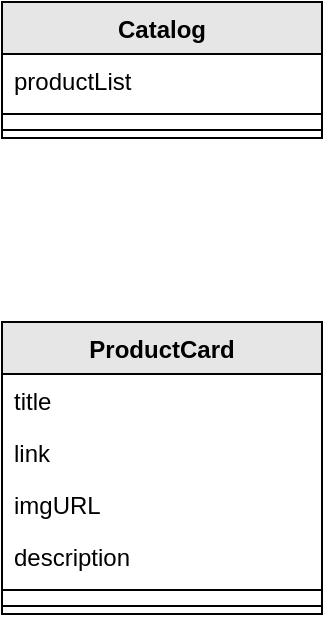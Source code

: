 <mxfile version="13.0.3" type="device"><diagram id="55iOoJXxLmtc7ieSZoHD" name="Page-1"><mxGraphModel dx="926" dy="432" grid="1" gridSize="10" guides="1" tooltips="1" connect="1" arrows="1" fold="1" page="1" pageScale="1" pageWidth="850" pageHeight="1100" math="0" shadow="0"><root><mxCell id="0"/><mxCell id="1" parent="0"/><mxCell id="mjDsppxI6nlZN-hLmQxL-1" value="Catalog" style="swimlane;fontStyle=1;align=center;verticalAlign=top;childLayout=stackLayout;horizontal=1;startSize=26;horizontalStack=0;resizeParent=1;resizeParentMax=0;resizeLast=0;collapsible=1;marginBottom=0;strokeColor=#000000;fillColor=#E6E6E6;gradientColor=none;" vertex="1" parent="1"><mxGeometry x="40" y="200" width="160" height="68" as="geometry"/></mxCell><mxCell id="mjDsppxI6nlZN-hLmQxL-2" value="productList" style="text;strokeColor=none;fillColor=none;align=left;verticalAlign=top;spacingLeft=4;spacingRight=4;overflow=hidden;rotatable=0;points=[[0,0.5],[1,0.5]];portConstraint=eastwest;" vertex="1" parent="mjDsppxI6nlZN-hLmQxL-1"><mxGeometry y="26" width="160" height="26" as="geometry"/></mxCell><mxCell id="mjDsppxI6nlZN-hLmQxL-3" value="" style="line;strokeWidth=1;fillColor=none;align=left;verticalAlign=middle;spacingTop=-1;spacingLeft=3;spacingRight=3;rotatable=0;labelPosition=right;points=[];portConstraint=eastwest;" vertex="1" parent="mjDsppxI6nlZN-hLmQxL-1"><mxGeometry y="52" width="160" height="8" as="geometry"/></mxCell><mxCell id="mjDsppxI6nlZN-hLmQxL-5" value="" style="line;strokeWidth=1;fillColor=none;align=left;verticalAlign=middle;spacingTop=-1;spacingLeft=3;spacingRight=3;rotatable=0;labelPosition=right;points=[];portConstraint=eastwest;" vertex="1" parent="mjDsppxI6nlZN-hLmQxL-1"><mxGeometry y="60" width="160" height="8" as="geometry"/></mxCell><mxCell id="mjDsppxI6nlZN-hLmQxL-6" value="ProductCard" style="swimlane;fontStyle=1;align=center;verticalAlign=top;childLayout=stackLayout;horizontal=1;startSize=26;horizontalStack=0;resizeParent=1;resizeParentMax=0;resizeLast=0;collapsible=1;marginBottom=0;strokeColor=#000000;fillColor=#E6E6E6;gradientColor=none;" vertex="1" parent="1"><mxGeometry x="40" y="360" width="160" height="146" as="geometry"/></mxCell><mxCell id="mjDsppxI6nlZN-hLmQxL-11" value="title" style="text;strokeColor=none;fillColor=none;align=left;verticalAlign=top;spacingLeft=4;spacingRight=4;overflow=hidden;rotatable=0;points=[[0,0.5],[1,0.5]];portConstraint=eastwest;" vertex="1" parent="mjDsppxI6nlZN-hLmQxL-6"><mxGeometry y="26" width="160" height="26" as="geometry"/></mxCell><mxCell id="mjDsppxI6nlZN-hLmQxL-13" value="link" style="text;strokeColor=none;fillColor=none;align=left;verticalAlign=top;spacingLeft=4;spacingRight=4;overflow=hidden;rotatable=0;points=[[0,0.5],[1,0.5]];portConstraint=eastwest;" vertex="1" parent="mjDsppxI6nlZN-hLmQxL-6"><mxGeometry y="52" width="160" height="26" as="geometry"/></mxCell><mxCell id="mjDsppxI6nlZN-hLmQxL-7" value="imgURL" style="text;strokeColor=none;fillColor=none;align=left;verticalAlign=top;spacingLeft=4;spacingRight=4;overflow=hidden;rotatable=0;points=[[0,0.5],[1,0.5]];portConstraint=eastwest;" vertex="1" parent="mjDsppxI6nlZN-hLmQxL-6"><mxGeometry y="78" width="160" height="26" as="geometry"/></mxCell><mxCell id="mjDsppxI6nlZN-hLmQxL-12" value="description" style="text;strokeColor=none;fillColor=none;align=left;verticalAlign=top;spacingLeft=4;spacingRight=4;overflow=hidden;rotatable=0;points=[[0,0.5],[1,0.5]];portConstraint=eastwest;" vertex="1" parent="mjDsppxI6nlZN-hLmQxL-6"><mxGeometry y="104" width="160" height="26" as="geometry"/></mxCell><mxCell id="mjDsppxI6nlZN-hLmQxL-8" value="" style="line;strokeWidth=1;fillColor=none;align=left;verticalAlign=middle;spacingTop=-1;spacingLeft=3;spacingRight=3;rotatable=0;labelPosition=right;points=[];portConstraint=eastwest;" vertex="1" parent="mjDsppxI6nlZN-hLmQxL-6"><mxGeometry y="130" width="160" height="8" as="geometry"/></mxCell><mxCell id="mjDsppxI6nlZN-hLmQxL-10" value="" style="line;strokeWidth=1;fillColor=none;align=left;verticalAlign=middle;spacingTop=-1;spacingLeft=3;spacingRight=3;rotatable=0;labelPosition=right;points=[];portConstraint=eastwest;" vertex="1" parent="mjDsppxI6nlZN-hLmQxL-6"><mxGeometry y="138" width="160" height="8" as="geometry"/></mxCell></root></mxGraphModel></diagram></mxfile>
